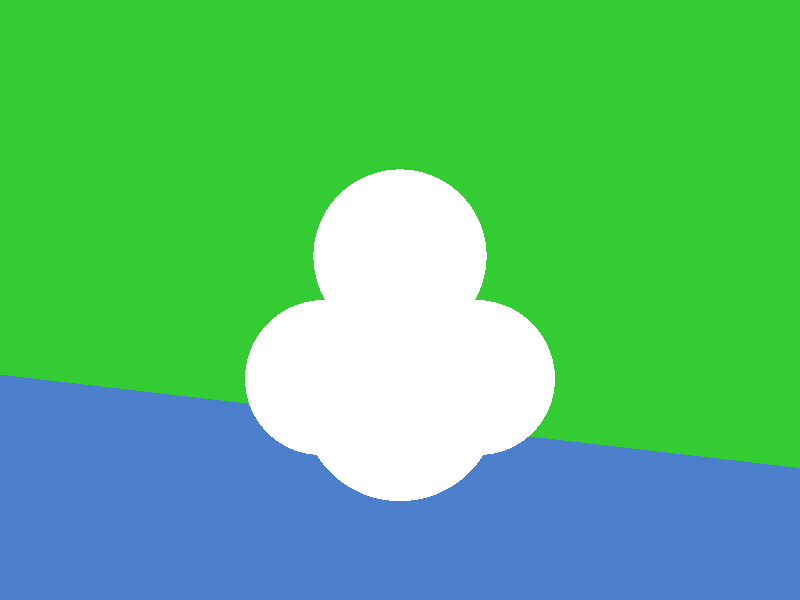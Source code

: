 // cs473, gi
camera {
  location  <0, 0, 14>
  up        <0,  1,  0>
  right     <1.333333, 0,  0>
  look_at   <0, 0, 0>
}


light_source {<-5, 10, 15> color rgb <1.0, 1.0, 1.0>}

// floor
plane {<0, 1, 0>, -3
  pigment {color rgb <0.3, 0.5, 0.8>}
  finish {ambient 0.1 diffuse 0.8}
  translate <0, -1, 0>
}

// back wall
plane {<0, 0, 1>, -5
  pigment {color rgb <0.2, 0.8, 0.2>}
  finish {ambient 0.1 diffuse 0.8}
  rotate <0, 30, 0>
}


sphere { <2, 1, -3.74305>, 2
  pigment { color rgbf <1.0, 1.0, 1.0>}
  finish {ambient 0.1 diffuse 0.8}
  translate <-4, -3, 2>
}

sphere { <6, 1, -3.74305>, 2
  pigment { color rgbf <1.0, 1.0, 1.0>}
  finish {ambient 0.1 diffuse 0.8}
  translate <-4, -3, 2>
}

sphere { <4, 1, -0.25695>, 2
  pigment { color rgbf <1.0, 1.0, 1.0>}
  finish {ambient 0.2 diffuse 0.8}
  translate <-4, -3, 2>
}

sphere { <4, 4, -2>, 2
  pigment { color rgbf <1.0, 1.0, 1.0>}
  finish {ambient 0.1 diffuse 0.8}
  translate <-4, -3, 2>
}
